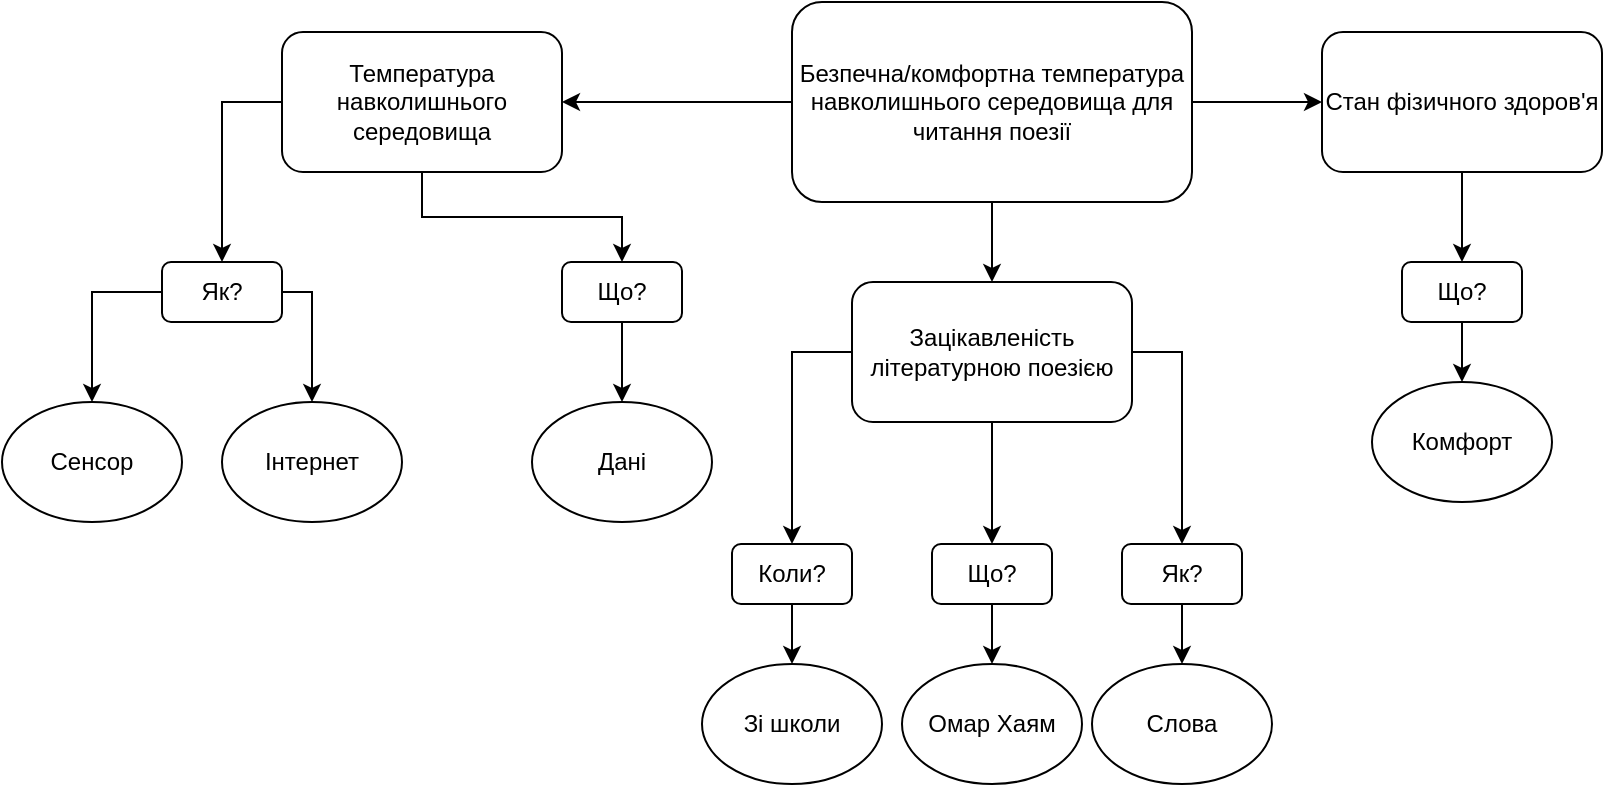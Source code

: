 <mxfile version="20.4.0" type="device"><diagram id="OacZKL7tUEtNQrmDjpuU" name="Страница 1"><mxGraphModel dx="1422" dy="794" grid="1" gridSize="10" guides="1" tooltips="1" connect="1" arrows="1" fold="1" page="1" pageScale="1" pageWidth="1169" pageHeight="827" math="0" shadow="0"><root><mxCell id="0"/><mxCell id="1" parent="0"/><mxCell id="T54fL5sirQUb3oW_pPgD-20" style="edgeStyle=orthogonalEdgeStyle;rounded=0;orthogonalLoop=1;jettySize=auto;html=1;" edge="1" parent="1" source="T54fL5sirQUb3oW_pPgD-1" target="T54fL5sirQUb3oW_pPgD-2"><mxGeometry relative="1" as="geometry"/></mxCell><mxCell id="T54fL5sirQUb3oW_pPgD-21" style="edgeStyle=orthogonalEdgeStyle;rounded=0;orthogonalLoop=1;jettySize=auto;html=1;entryX=0.5;entryY=0;entryDx=0;entryDy=0;" edge="1" parent="1" source="T54fL5sirQUb3oW_pPgD-1" target="T54fL5sirQUb3oW_pPgD-4"><mxGeometry relative="1" as="geometry"/></mxCell><mxCell id="T54fL5sirQUb3oW_pPgD-29" style="edgeStyle=orthogonalEdgeStyle;rounded=0;orthogonalLoop=1;jettySize=auto;html=1;" edge="1" parent="1" source="T54fL5sirQUb3oW_pPgD-1" target="T54fL5sirQUb3oW_pPgD-3"><mxGeometry relative="1" as="geometry"/></mxCell><mxCell id="T54fL5sirQUb3oW_pPgD-1" value="Безпечна/комфортна температура навколишнього середовища для читання поезії" style="rounded=1;whiteSpace=wrap;html=1;" vertex="1" parent="1"><mxGeometry x="485" y="100" width="200" height="100" as="geometry"/></mxCell><mxCell id="T54fL5sirQUb3oW_pPgD-18" style="edgeStyle=orthogonalEdgeStyle;rounded=0;orthogonalLoop=1;jettySize=auto;html=1;" edge="1" parent="1" source="T54fL5sirQUb3oW_pPgD-2" target="T54fL5sirQUb3oW_pPgD-10"><mxGeometry relative="1" as="geometry"><Array as="points"><mxPoint x="200" y="150"/></Array></mxGeometry></mxCell><mxCell id="T54fL5sirQUb3oW_pPgD-19" style="edgeStyle=orthogonalEdgeStyle;rounded=0;orthogonalLoop=1;jettySize=auto;html=1;" edge="1" parent="1" source="T54fL5sirQUb3oW_pPgD-2" target="T54fL5sirQUb3oW_pPgD-11"><mxGeometry relative="1" as="geometry"/></mxCell><mxCell id="T54fL5sirQUb3oW_pPgD-2" value="Температура навколишнього середовища" style="rounded=1;whiteSpace=wrap;html=1;" vertex="1" parent="1"><mxGeometry x="230" y="115" width="140" height="70" as="geometry"/></mxCell><mxCell id="T54fL5sirQUb3oW_pPgD-31" style="edgeStyle=orthogonalEdgeStyle;rounded=0;orthogonalLoop=1;jettySize=auto;html=1;" edge="1" parent="1" source="T54fL5sirQUb3oW_pPgD-3" target="T54fL5sirQUb3oW_pPgD-30"><mxGeometry relative="1" as="geometry"/></mxCell><mxCell id="T54fL5sirQUb3oW_pPgD-3" value="Стан фізичного здоров'я" style="rounded=1;whiteSpace=wrap;html=1;" vertex="1" parent="1"><mxGeometry x="750" y="115" width="140" height="70" as="geometry"/></mxCell><mxCell id="T54fL5sirQUb3oW_pPgD-24" style="edgeStyle=orthogonalEdgeStyle;rounded=0;orthogonalLoop=1;jettySize=auto;html=1;entryX=0.5;entryY=0;entryDx=0;entryDy=0;" edge="1" parent="1" source="T54fL5sirQUb3oW_pPgD-4" target="T54fL5sirQUb3oW_pPgD-5"><mxGeometry relative="1" as="geometry"><Array as="points"><mxPoint x="485" y="275"/></Array></mxGeometry></mxCell><mxCell id="T54fL5sirQUb3oW_pPgD-25" style="edgeStyle=orthogonalEdgeStyle;rounded=0;orthogonalLoop=1;jettySize=auto;html=1;" edge="1" parent="1" source="T54fL5sirQUb3oW_pPgD-4" target="T54fL5sirQUb3oW_pPgD-8"><mxGeometry relative="1" as="geometry"/></mxCell><mxCell id="T54fL5sirQUb3oW_pPgD-26" style="edgeStyle=orthogonalEdgeStyle;rounded=0;orthogonalLoop=1;jettySize=auto;html=1;" edge="1" parent="1" source="T54fL5sirQUb3oW_pPgD-4" target="T54fL5sirQUb3oW_pPgD-7"><mxGeometry relative="1" as="geometry"><Array as="points"><mxPoint x="680" y="275"/></Array></mxGeometry></mxCell><mxCell id="T54fL5sirQUb3oW_pPgD-4" value="Зацікавленість літературною поезією" style="rounded=1;whiteSpace=wrap;html=1;" vertex="1" parent="1"><mxGeometry x="515" y="240" width="140" height="70" as="geometry"/></mxCell><mxCell id="T54fL5sirQUb3oW_pPgD-22" style="edgeStyle=orthogonalEdgeStyle;rounded=0;orthogonalLoop=1;jettySize=auto;html=1;entryX=0.5;entryY=1;entryDx=0;entryDy=0;" edge="1" parent="1" source="T54fL5sirQUb3oW_pPgD-5" target="T54fL5sirQUb3oW_pPgD-6"><mxGeometry relative="1" as="geometry"/></mxCell><mxCell id="T54fL5sirQUb3oW_pPgD-5" value="Коли?" style="rounded=1;whiteSpace=wrap;html=1;" vertex="1" parent="1"><mxGeometry x="455" y="371" width="60" height="30" as="geometry"/></mxCell><mxCell id="T54fL5sirQUb3oW_pPgD-6" value="Зі школи" style="ellipse;whiteSpace=wrap;html=1;direction=west;" vertex="1" parent="1"><mxGeometry x="440" y="431" width="90" height="60" as="geometry"/></mxCell><mxCell id="T54fL5sirQUb3oW_pPgD-28" style="edgeStyle=orthogonalEdgeStyle;rounded=0;orthogonalLoop=1;jettySize=auto;html=1;entryX=0.5;entryY=1;entryDx=0;entryDy=0;" edge="1" parent="1" source="T54fL5sirQUb3oW_pPgD-7" target="T54fL5sirQUb3oW_pPgD-27"><mxGeometry relative="1" as="geometry"/></mxCell><mxCell id="T54fL5sirQUb3oW_pPgD-7" value="Як?" style="rounded=1;whiteSpace=wrap;html=1;" vertex="1" parent="1"><mxGeometry x="650" y="371" width="60" height="30" as="geometry"/></mxCell><mxCell id="T54fL5sirQUb3oW_pPgD-23" style="edgeStyle=orthogonalEdgeStyle;rounded=0;orthogonalLoop=1;jettySize=auto;html=1;entryX=0.5;entryY=1;entryDx=0;entryDy=0;" edge="1" parent="1" source="T54fL5sirQUb3oW_pPgD-8" target="T54fL5sirQUb3oW_pPgD-9"><mxGeometry relative="1" as="geometry"/></mxCell><mxCell id="T54fL5sirQUb3oW_pPgD-8" value="Що?" style="rounded=1;whiteSpace=wrap;html=1;" vertex="1" parent="1"><mxGeometry x="555" y="371" width="60" height="30" as="geometry"/></mxCell><mxCell id="T54fL5sirQUb3oW_pPgD-9" value="Омар Хаям" style="ellipse;whiteSpace=wrap;html=1;direction=west;" vertex="1" parent="1"><mxGeometry x="540" y="431" width="90" height="60" as="geometry"/></mxCell><mxCell id="T54fL5sirQUb3oW_pPgD-16" style="edgeStyle=orthogonalEdgeStyle;rounded=0;orthogonalLoop=1;jettySize=auto;html=1;entryX=0.5;entryY=1;entryDx=0;entryDy=0;" edge="1" parent="1" source="T54fL5sirQUb3oW_pPgD-10" target="T54fL5sirQUb3oW_pPgD-14"><mxGeometry relative="1" as="geometry"><Array as="points"><mxPoint x="245" y="245"/></Array></mxGeometry></mxCell><mxCell id="T54fL5sirQUb3oW_pPgD-17" style="edgeStyle=orthogonalEdgeStyle;rounded=0;orthogonalLoop=1;jettySize=auto;html=1;entryX=0.5;entryY=1;entryDx=0;entryDy=0;" edge="1" parent="1" source="T54fL5sirQUb3oW_pPgD-10" target="T54fL5sirQUb3oW_pPgD-13"><mxGeometry relative="1" as="geometry"><Array as="points"><mxPoint x="135" y="245"/></Array></mxGeometry></mxCell><mxCell id="T54fL5sirQUb3oW_pPgD-10" value="Як?" style="rounded=1;whiteSpace=wrap;html=1;" vertex="1" parent="1"><mxGeometry x="170" y="230" width="60" height="30" as="geometry"/></mxCell><mxCell id="T54fL5sirQUb3oW_pPgD-15" style="edgeStyle=orthogonalEdgeStyle;rounded=0;orthogonalLoop=1;jettySize=auto;html=1;entryX=0.5;entryY=1;entryDx=0;entryDy=0;" edge="1" parent="1" source="T54fL5sirQUb3oW_pPgD-11" target="T54fL5sirQUb3oW_pPgD-12"><mxGeometry relative="1" as="geometry"/></mxCell><mxCell id="T54fL5sirQUb3oW_pPgD-11" value="Що?" style="rounded=1;whiteSpace=wrap;html=1;" vertex="1" parent="1"><mxGeometry x="370" y="230" width="60" height="30" as="geometry"/></mxCell><mxCell id="T54fL5sirQUb3oW_pPgD-12" value="Дані" style="ellipse;whiteSpace=wrap;html=1;direction=west;" vertex="1" parent="1"><mxGeometry x="355" y="300" width="90" height="60" as="geometry"/></mxCell><mxCell id="T54fL5sirQUb3oW_pPgD-13" value="Сенсор" style="ellipse;whiteSpace=wrap;html=1;direction=west;" vertex="1" parent="1"><mxGeometry x="90" y="300" width="90" height="60" as="geometry"/></mxCell><mxCell id="T54fL5sirQUb3oW_pPgD-14" value="Інтернет" style="ellipse;whiteSpace=wrap;html=1;direction=west;" vertex="1" parent="1"><mxGeometry x="200" y="300" width="90" height="60" as="geometry"/></mxCell><mxCell id="T54fL5sirQUb3oW_pPgD-27" value="Слова" style="ellipse;whiteSpace=wrap;html=1;direction=west;" vertex="1" parent="1"><mxGeometry x="635" y="431" width="90" height="60" as="geometry"/></mxCell><mxCell id="T54fL5sirQUb3oW_pPgD-33" style="edgeStyle=orthogonalEdgeStyle;rounded=0;orthogonalLoop=1;jettySize=auto;html=1;" edge="1" parent="1" source="T54fL5sirQUb3oW_pPgD-30" target="T54fL5sirQUb3oW_pPgD-32"><mxGeometry relative="1" as="geometry"/></mxCell><mxCell id="T54fL5sirQUb3oW_pPgD-30" value="Що?" style="rounded=1;whiteSpace=wrap;html=1;" vertex="1" parent="1"><mxGeometry x="790" y="230" width="60" height="30" as="geometry"/></mxCell><mxCell id="T54fL5sirQUb3oW_pPgD-32" value="Комфорт" style="ellipse;whiteSpace=wrap;html=1;direction=west;" vertex="1" parent="1"><mxGeometry x="775" y="290" width="90" height="60" as="geometry"/></mxCell></root></mxGraphModel></diagram></mxfile>